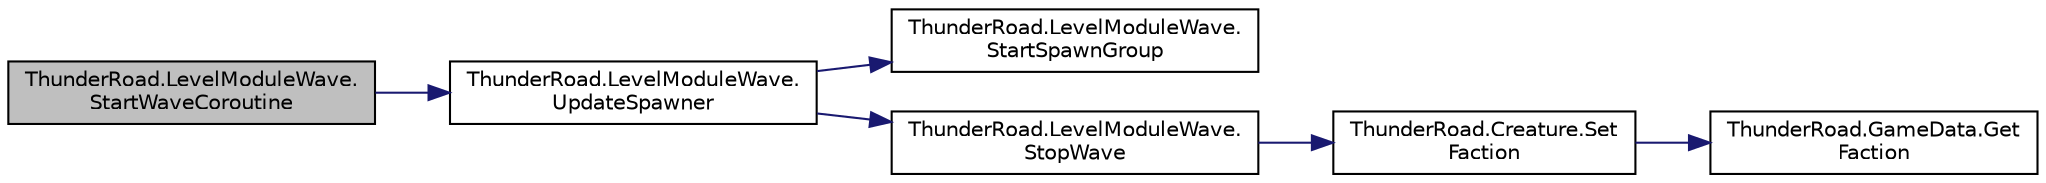 digraph "ThunderRoad.LevelModuleWave.StartWaveCoroutine"
{
 // LATEX_PDF_SIZE
  edge [fontname="Helvetica",fontsize="10",labelfontname="Helvetica",labelfontsize="10"];
  node [fontname="Helvetica",fontsize="10",shape=record];
  rankdir="LR";
  Node1 [label="ThunderRoad.LevelModuleWave.\lStartWaveCoroutine",height=0.2,width=0.4,color="black", fillcolor="grey75", style="filled", fontcolor="black",tooltip="Starts the wave coroutine."];
  Node1 -> Node2 [color="midnightblue",fontsize="10",style="solid",fontname="Helvetica"];
  Node2 [label="ThunderRoad.LevelModuleWave.\lUpdateSpawner",height=0.2,width=0.4,color="black", fillcolor="white", style="filled",URL="$class_thunder_road_1_1_level_module_wave.html#af83d96303836819793768ebcd78c05ea",tooltip="Updates the spawner."];
  Node2 -> Node3 [color="midnightblue",fontsize="10",style="solid",fontname="Helvetica"];
  Node3 [label="ThunderRoad.LevelModuleWave.\lStartSpawnGroup",height=0.2,width=0.4,color="black", fillcolor="white", style="filled",URL="$class_thunder_road_1_1_level_module_wave.html#a7fd5335a388b237dcf927d47c522413d",tooltip="Starts the spawn group."];
  Node2 -> Node4 [color="midnightblue",fontsize="10",style="solid",fontname="Helvetica"];
  Node4 [label="ThunderRoad.LevelModuleWave.\lStopWave",height=0.2,width=0.4,color="black", fillcolor="white", style="filled",URL="$class_thunder_road_1_1_level_module_wave.html#ab47499ee3ad91b4e85d8ff4cf19a12a6",tooltip="Stops the wave."];
  Node4 -> Node5 [color="midnightblue",fontsize="10",style="solid",fontname="Helvetica"];
  Node5 [label="ThunderRoad.Creature.Set\lFaction",height=0.2,width=0.4,color="black", fillcolor="white", style="filled",URL="$class_thunder_road_1_1_creature.html#a469a61f44346845588b7f876dae59e2d",tooltip="Sets the faction."];
  Node5 -> Node6 [color="midnightblue",fontsize="10",style="solid",fontname="Helvetica"];
  Node6 [label="ThunderRoad.GameData.Get\lFaction",height=0.2,width=0.4,color="black", fillcolor="white", style="filled",URL="$class_thunder_road_1_1_game_data.html#aefd7717cf6e1b40d17e4bbcd50d3d4fa",tooltip="Gets the faction."];
}
